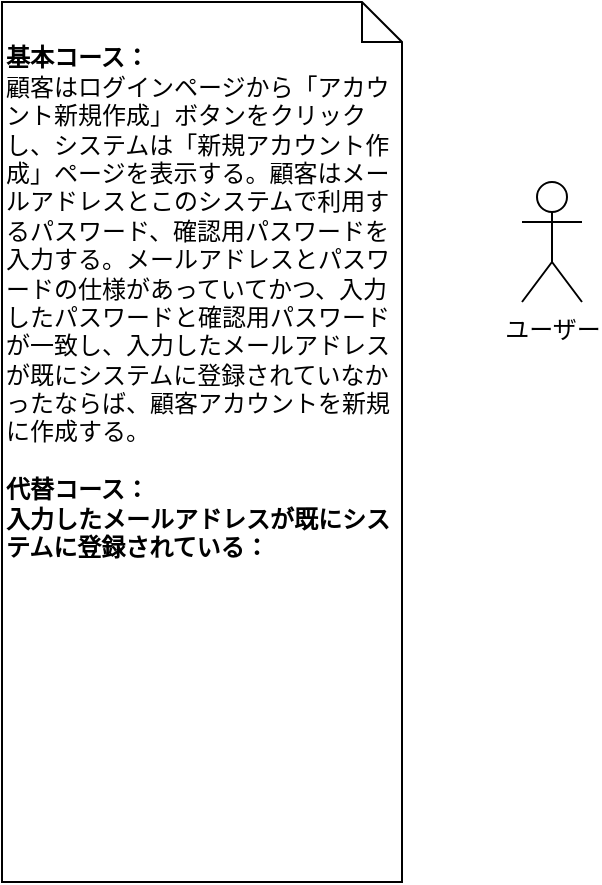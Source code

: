 <mxfile version="16.6.1" type="github">
  <diagram id="aGCkIseqGI1leubLr1yX" name="Page-1">
    <mxGraphModel dx="1059" dy="935" grid="1" gridSize="10" guides="1" tooltips="1" connect="1" arrows="1" fold="1" page="1" pageScale="1" pageWidth="1169" pageHeight="827" math="0" shadow="0">
      <root>
        <mxCell id="0" />
        <mxCell id="1" parent="0" />
        <mxCell id="BQXDcaqlMqostFEVmlwC-2" value="ユーザー" style="shape=umlActor;verticalLabelPosition=bottom;verticalAlign=top;html=1;" vertex="1" parent="1">
          <mxGeometry x="310" y="240" width="30" height="60" as="geometry" />
        </mxCell>
        <mxCell id="BQXDcaqlMqostFEVmlwC-3" value="&lt;br&gt;&lt;b&gt;基本コース：&lt;br&gt;&lt;/b&gt;顧客はログインページから「アカウント新規作成」ボタンをクリックし、システムは「新規アカウント作成」ページを表示する。顧客はメールアドレスとこのシステムで利用するパスワード、確認用パスワードを入力する。メールアドレスとパスワードの仕様があっていてかつ、入力したパスワードと確認用パスワードが一致し、入力したメールアドレスが既にシステムに登録されていなかったならば、顧客アカウントを新規に作成する。&lt;br&gt;&lt;br&gt;&lt;b&gt;代替コース：&lt;/b&gt;&lt;br&gt;&lt;b&gt;入力したメールアドレスが既にシステムに登録されている：&lt;/b&gt;&lt;br&gt;" style="shape=note;size=20;whiteSpace=wrap;html=1;align=left;verticalAlign=top;" vertex="1" parent="1">
          <mxGeometry x="50" y="150" width="200" height="440" as="geometry" />
        </mxCell>
      </root>
    </mxGraphModel>
  </diagram>
</mxfile>
